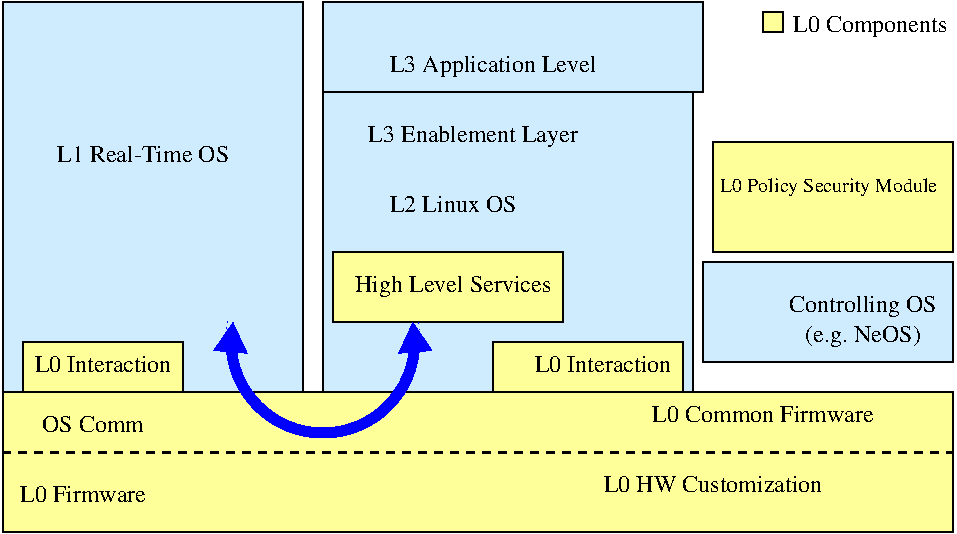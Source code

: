 #FIG 3.2
Portrait
Flush left
Inches
Letter  
100.00
Single
0
1200 2
5 1 0 6 1 -1 35 0 -1 0.000 0 1 1 1 2475.000 2539.773 1800 2400 2550 3225 3150 2400
	1 1 6.00 120.00 105.00
	1 1 6.00 120.00 105.00
6 75 0 2325 2925
2 2 0 1 0 11 50 0 32 0.000 0 0 7 0 0 5
	 75 0 2325 0 2325 2925 75 2925 75 0
4 1 0 50 0 0 12 0.0000 4 135 1305 1125 1200 L1 Real-Time OS\001
-6
6 2475 0 5325 675
2 2 0 1 0 11 50 0 32 0.000 0 0 7 0 0 5
	 2475 0 5325 0 5325 675 2475 675 2475 0
4 1 0 50 0 0 12 0.0000 4 180 1575 3750 525 L3 Application Level\001
-6
6 5325 1950 7200 2700
2 2 0 1 0 11 50 0 32 0.000 0 0 7 0 0 5
	 5325 1950 7200 1950 7200 2700 5325 2700 5325 1950
4 1 0 50 0 0 12 0.0000 4 180 1110 6525 2325 Controlling OS\001
4 1 0 50 0 0 12 0.0000 4 180 930 6525 2550 (e.g. NeOS)\001
-6
6 2475 675 5250 2925
2 2 0 1 0 11 50 0 32 0.000 0 0 7 0 0 5
	 2475 675 5250 675 5250 2925 2475 2925 2475 675
4 1 0 50 0 0 12 0.0000 4 180 1620 3600 1050 L3 Enablement Layer\001
4 1 0 50 0 0 12 0.0000 4 135 945 3450 1575 L2 Linux OS\001
-6
6 225 2550 1425 2925
6 225 2550 1425 2925
2 2 0 1 0 6 40 0 32 0.000 0 0 7 0 0 5
	 225 2550 1425 2550 1425 2925 225 2925 225 2550
-6
4 1 0 40 0 0 12 0.0000 4 135 1065 825 2775 L0 Interaction\001
-6
6 2550 1875 4275 2400
2 2 0 1 0 6 40 0 32 0.000 0 0 7 0 0 5
	 2550 1875 4275 1875 4275 2400 2550 2400 2550 1875
4 1 0 40 0 0 12 0.0000 4 180 1530 3450 2175 High Level Services\001
-6
6 3750 2550 5175 2925
2 2 0 1 0 6 40 0 32 0.000 0 0 7 0 0 5
	 3750 2550 5175 2550 5175 2925 3750 2925 3750 2550
4 1 0 40 0 0 12 0.0000 4 135 1065 4575 2775 L0 Interaction\001
-6
6 5400 1050 7200 1875
2 2 0 1 0 6 50 0 32 0.000 0 0 7 0 0 5
	 5400 1050 7200 1050 7200 1875 5400 1875 5400 1050
4 1 0 50 0 0 10 0.0000 4 135 1665 6269 1425 L0 Policy Security Module\001
-6
6 5775 75 7200 300
2 2 0 1 0 6 40 0 32 0.000 0 0 7 0 0 5
	 5775 75 5925 75 5925 225 5775 225 5775 75
4 0 0 50 0 0 12 0.0000 4 180 1185 6000 225 L0 Components\001
-6
6 0 2925 7275 3975
2 1 1 2 0 6 35 0 32 4.000 0 0 -1 0 0 2
	 75 3375 7200 3375
2 2 0 1 0 6 40 0 32 0.000 0 0 7 0 0 5
	 75 2925 7200 2925 7200 3975 75 3975 75 2925
-6
4 1 0 40 0 0 12 0.0000 4 135 960 675 3750 L0 Firmware\001
4 1 0 40 0 0 12 0.0000 4 135 1695 5400 3675 L0 HW Customization\001
4 1 0 40 0 0 12 0.0000 4 135 1665 5775 3150 L0 Common Firmware\001
4 1 0 40 0 0 12 0.0000 4 135 765 750 3225 OS Comm\001
